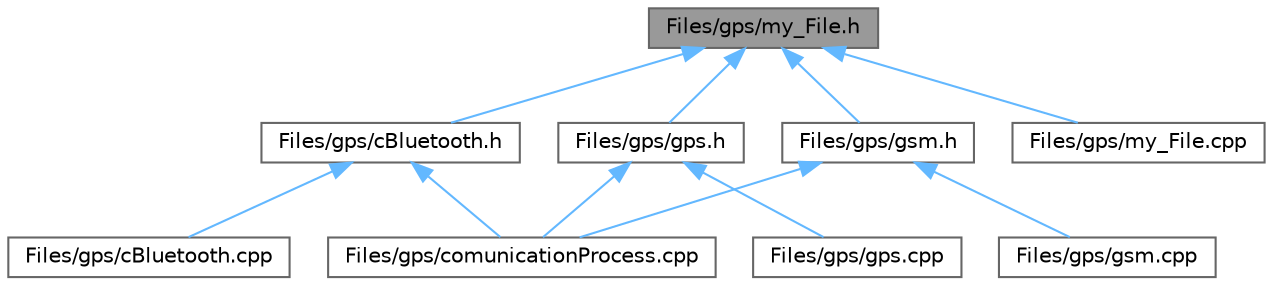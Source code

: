 digraph "Files/gps/my_File.h"
{
 // LATEX_PDF_SIZE
  bgcolor="transparent";
  edge [fontname=Helvetica,fontsize=10,labelfontname=Helvetica,labelfontsize=10];
  node [fontname=Helvetica,fontsize=10,shape=box,height=0.2,width=0.4];
  Node1 [label="Files/gps/my_File.h",height=0.2,width=0.4,color="gray40", fillcolor="grey60", style="filled", fontcolor="black",tooltip=" "];
  Node1 -> Node2 [dir="back",color="steelblue1",style="solid"];
  Node2 [label="Files/gps/cBluetooth.h",height=0.2,width=0.4,color="grey40", fillcolor="white", style="filled",URL="$c_bluetooth_8h.html",tooltip=" "];
  Node2 -> Node3 [dir="back",color="steelblue1",style="solid"];
  Node3 [label="Files/gps/cBluetooth.cpp",height=0.2,width=0.4,color="grey40", fillcolor="white", style="filled",URL="$c_bluetooth_8cpp.html",tooltip=" "];
  Node2 -> Node4 [dir="back",color="steelblue1",style="solid"];
  Node4 [label="Files/gps/comunicationProcess.cpp",height=0.2,width=0.4,color="grey40", fillcolor="white", style="filled",URL="$comunication_process_8cpp.html",tooltip=" "];
  Node1 -> Node5 [dir="back",color="steelblue1",style="solid"];
  Node5 [label="Files/gps/gps.h",height=0.2,width=0.4,color="grey40", fillcolor="white", style="filled",URL="$gps_8h.html",tooltip=" "];
  Node5 -> Node4 [dir="back",color="steelblue1",style="solid"];
  Node5 -> Node6 [dir="back",color="steelblue1",style="solid"];
  Node6 [label="Files/gps/gps.cpp",height=0.2,width=0.4,color="grey40", fillcolor="white", style="filled",URL="$gps_8cpp.html",tooltip=" "];
  Node1 -> Node7 [dir="back",color="steelblue1",style="solid"];
  Node7 [label="Files/gps/gsm.h",height=0.2,width=0.4,color="grey40", fillcolor="white", style="filled",URL="$gsm_8h.html",tooltip=" "];
  Node7 -> Node4 [dir="back",color="steelblue1",style="solid"];
  Node7 -> Node8 [dir="back",color="steelblue1",style="solid"];
  Node8 [label="Files/gps/gsm.cpp",height=0.2,width=0.4,color="grey40", fillcolor="white", style="filled",URL="$gsm_8cpp.html",tooltip=" "];
  Node1 -> Node9 [dir="back",color="steelblue1",style="solid"];
  Node9 [label="Files/gps/my_File.cpp",height=0.2,width=0.4,color="grey40", fillcolor="white", style="filled",URL="$my___file_8cpp.html",tooltip=" "];
}
